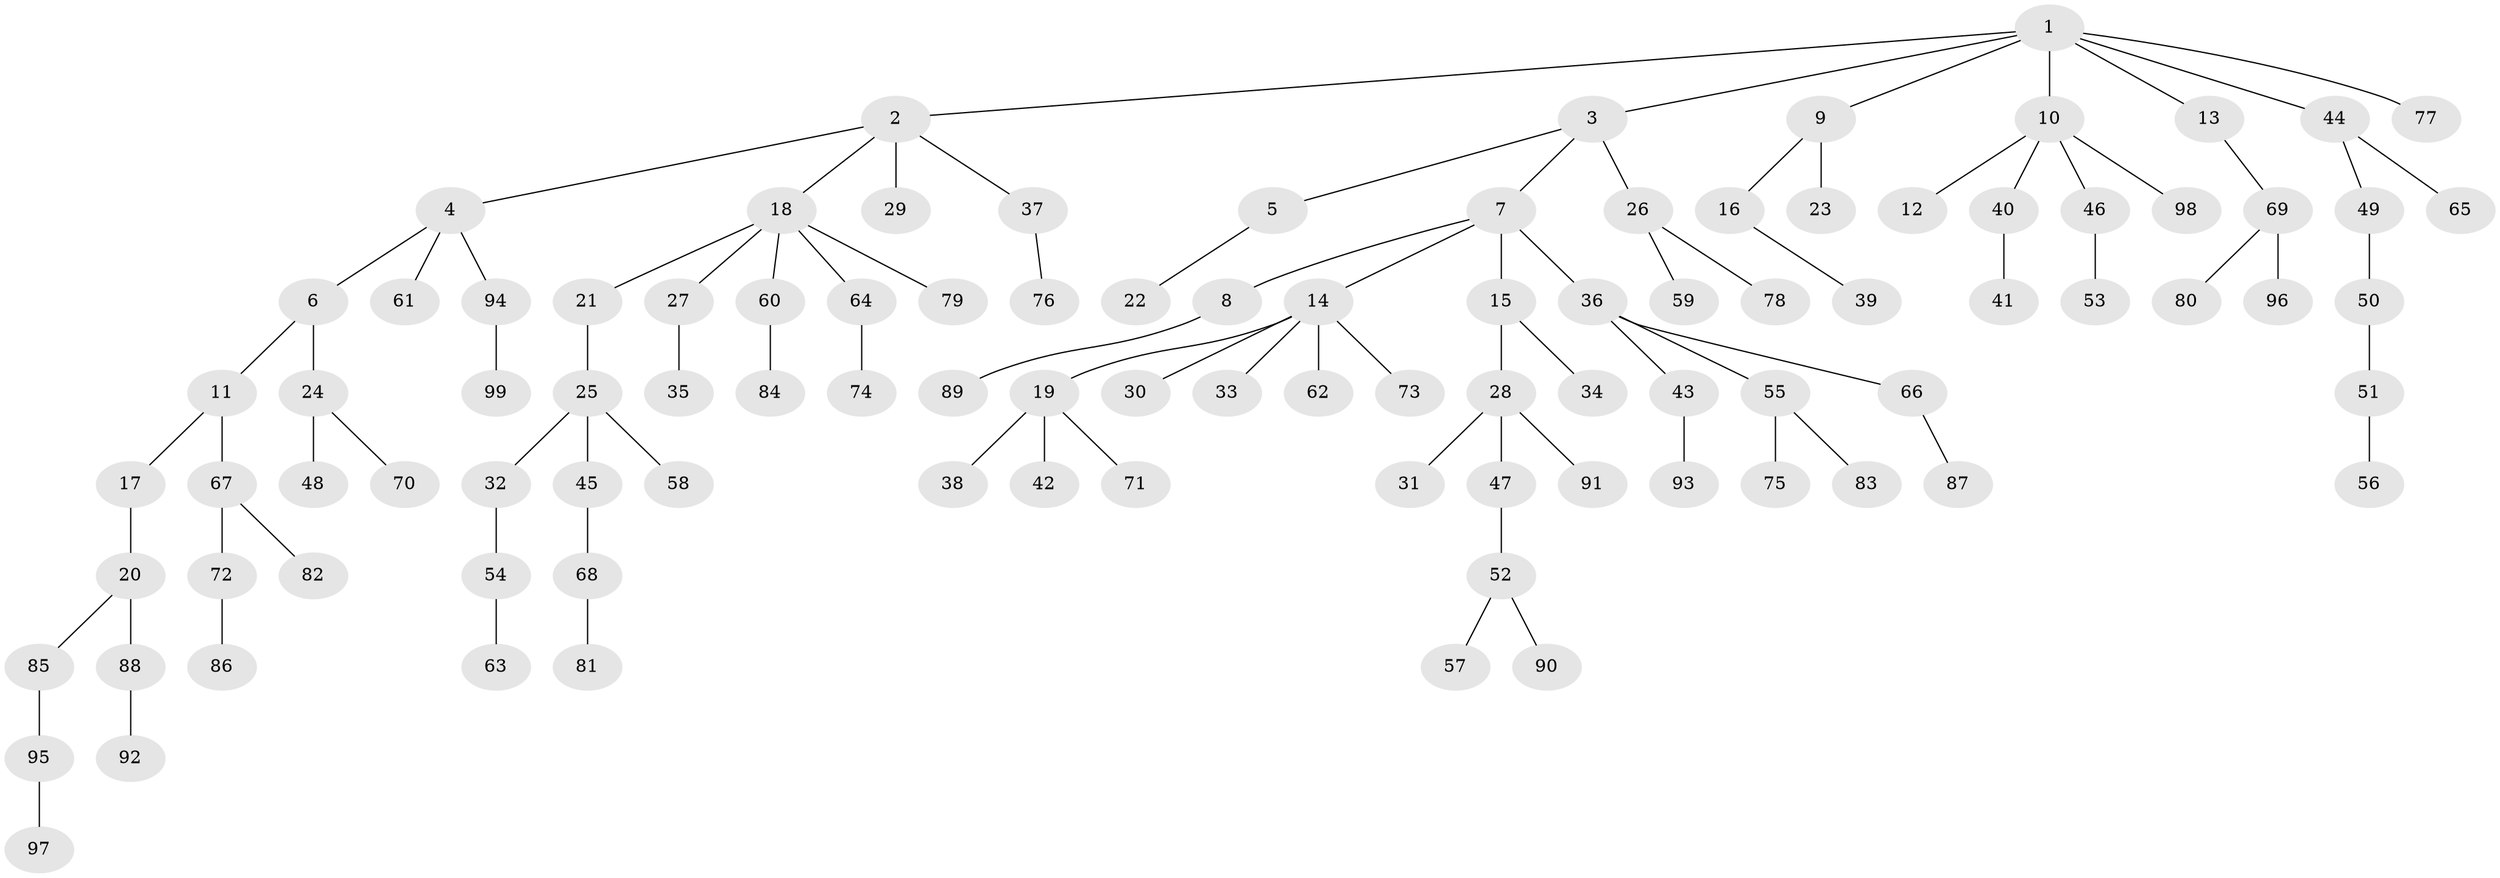 // coarse degree distribution, {10: 0.01694915254237288, 12: 0.01694915254237288, 5: 0.01694915254237288, 2: 0.2033898305084746, 4: 0.05084745762711865, 3: 0.1016949152542373, 1: 0.5932203389830508}
// Generated by graph-tools (version 1.1) at 2025/19/03/04/25 18:19:05]
// undirected, 99 vertices, 98 edges
graph export_dot {
graph [start="1"]
  node [color=gray90,style=filled];
  1;
  2;
  3;
  4;
  5;
  6;
  7;
  8;
  9;
  10;
  11;
  12;
  13;
  14;
  15;
  16;
  17;
  18;
  19;
  20;
  21;
  22;
  23;
  24;
  25;
  26;
  27;
  28;
  29;
  30;
  31;
  32;
  33;
  34;
  35;
  36;
  37;
  38;
  39;
  40;
  41;
  42;
  43;
  44;
  45;
  46;
  47;
  48;
  49;
  50;
  51;
  52;
  53;
  54;
  55;
  56;
  57;
  58;
  59;
  60;
  61;
  62;
  63;
  64;
  65;
  66;
  67;
  68;
  69;
  70;
  71;
  72;
  73;
  74;
  75;
  76;
  77;
  78;
  79;
  80;
  81;
  82;
  83;
  84;
  85;
  86;
  87;
  88;
  89;
  90;
  91;
  92;
  93;
  94;
  95;
  96;
  97;
  98;
  99;
  1 -- 2;
  1 -- 3;
  1 -- 9;
  1 -- 10;
  1 -- 13;
  1 -- 44;
  1 -- 77;
  2 -- 4;
  2 -- 18;
  2 -- 29;
  2 -- 37;
  3 -- 5;
  3 -- 7;
  3 -- 26;
  4 -- 6;
  4 -- 61;
  4 -- 94;
  5 -- 22;
  6 -- 11;
  6 -- 24;
  7 -- 8;
  7 -- 14;
  7 -- 15;
  7 -- 36;
  8 -- 89;
  9 -- 16;
  9 -- 23;
  10 -- 12;
  10 -- 40;
  10 -- 46;
  10 -- 98;
  11 -- 17;
  11 -- 67;
  13 -- 69;
  14 -- 19;
  14 -- 30;
  14 -- 33;
  14 -- 62;
  14 -- 73;
  15 -- 28;
  15 -- 34;
  16 -- 39;
  17 -- 20;
  18 -- 21;
  18 -- 27;
  18 -- 60;
  18 -- 64;
  18 -- 79;
  19 -- 38;
  19 -- 42;
  19 -- 71;
  20 -- 85;
  20 -- 88;
  21 -- 25;
  24 -- 48;
  24 -- 70;
  25 -- 32;
  25 -- 45;
  25 -- 58;
  26 -- 59;
  26 -- 78;
  27 -- 35;
  28 -- 31;
  28 -- 47;
  28 -- 91;
  32 -- 54;
  36 -- 43;
  36 -- 55;
  36 -- 66;
  37 -- 76;
  40 -- 41;
  43 -- 93;
  44 -- 49;
  44 -- 65;
  45 -- 68;
  46 -- 53;
  47 -- 52;
  49 -- 50;
  50 -- 51;
  51 -- 56;
  52 -- 57;
  52 -- 90;
  54 -- 63;
  55 -- 75;
  55 -- 83;
  60 -- 84;
  64 -- 74;
  66 -- 87;
  67 -- 72;
  67 -- 82;
  68 -- 81;
  69 -- 80;
  69 -- 96;
  72 -- 86;
  85 -- 95;
  88 -- 92;
  94 -- 99;
  95 -- 97;
}
